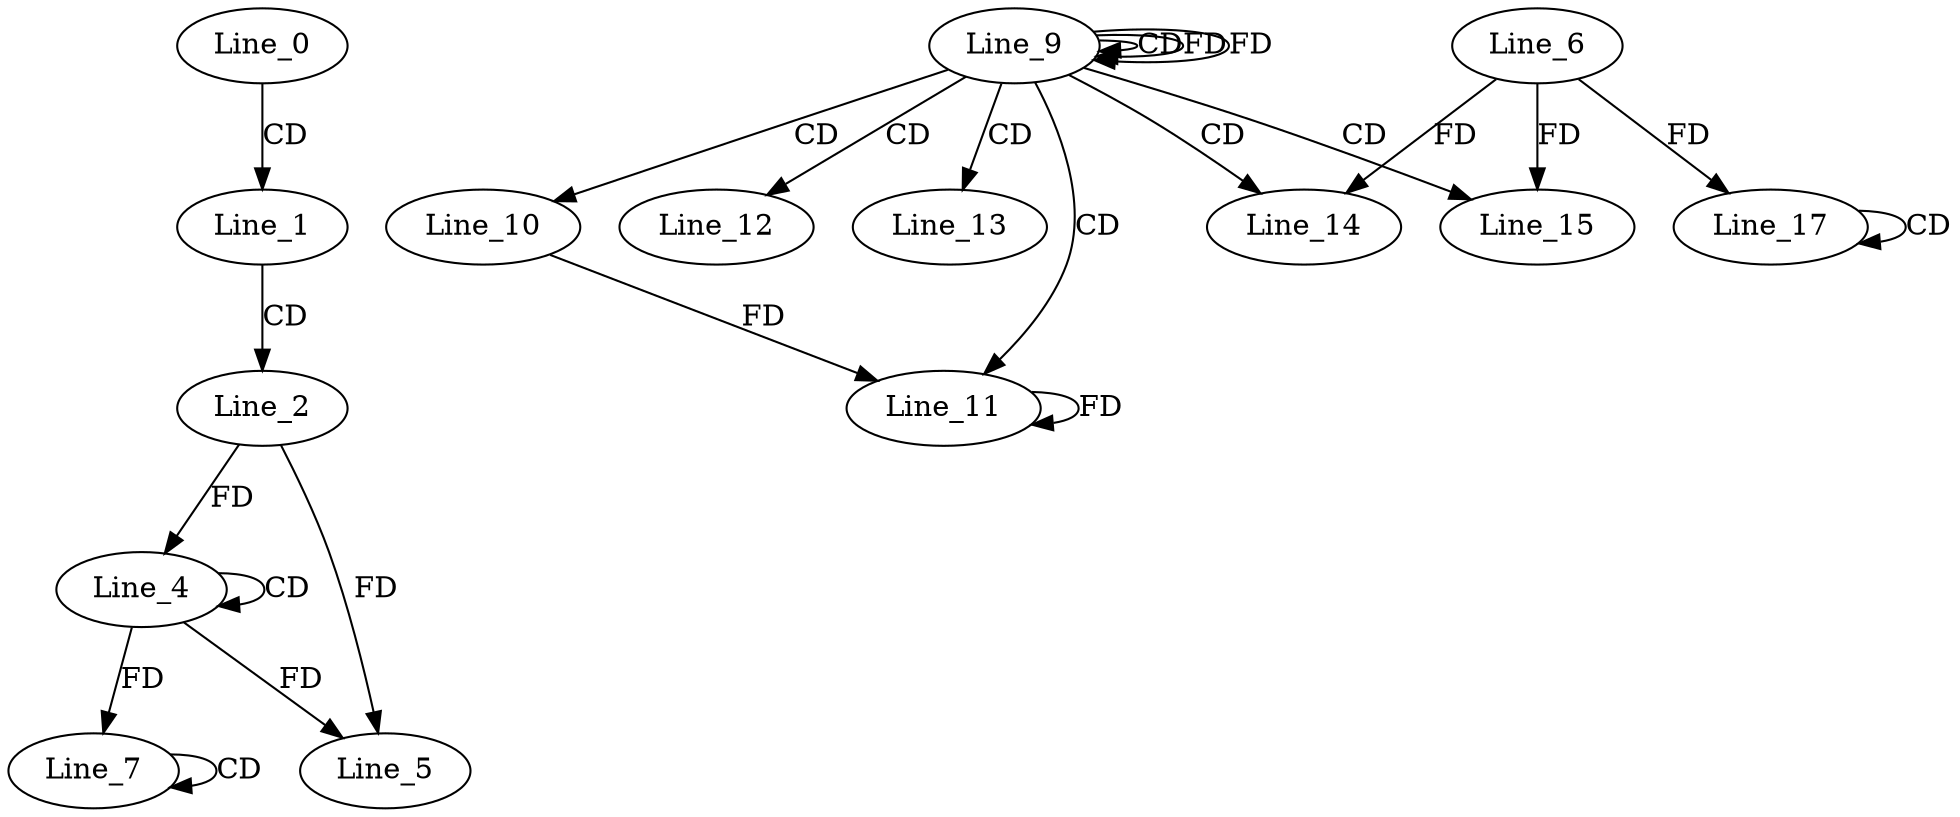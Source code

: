 digraph G {
  Line_0;
  Line_1;
  Line_2;
  Line_4;
  Line_4;
  Line_5;
  Line_5;
  Line_7;
  Line_7;
  Line_9;
  Line_9;
  Line_9;
  Line_10;
  Line_11;
  Line_12;
  Line_13;
  Line_14;
  Line_6;
  Line_15;
  Line_17;
  Line_17;
  Line_0 -> Line_1 [ label="CD" ];
  Line_1 -> Line_2 [ label="CD" ];
  Line_4 -> Line_4 [ label="CD" ];
  Line_2 -> Line_4 [ label="FD" ];
  Line_4 -> Line_5 [ label="FD" ];
  Line_2 -> Line_5 [ label="FD" ];
  Line_7 -> Line_7 [ label="CD" ];
  Line_4 -> Line_7 [ label="FD" ];
  Line_9 -> Line_9 [ label="CD" ];
  Line_9 -> Line_9 [ label="FD" ];
  Line_9 -> Line_10 [ label="CD" ];
  Line_9 -> Line_11 [ label="CD" ];
  Line_10 -> Line_11 [ label="FD" ];
  Line_11 -> Line_11 [ label="FD" ];
  Line_9 -> Line_12 [ label="CD" ];
  Line_9 -> Line_13 [ label="CD" ];
  Line_9 -> Line_14 [ label="CD" ];
  Line_6 -> Line_14 [ label="FD" ];
  Line_9 -> Line_15 [ label="CD" ];
  Line_6 -> Line_15 [ label="FD" ];
  Line_17 -> Line_17 [ label="CD" ];
  Line_6 -> Line_17 [ label="FD" ];
  Line_9 -> Line_9 [ label="FD" ];
}
